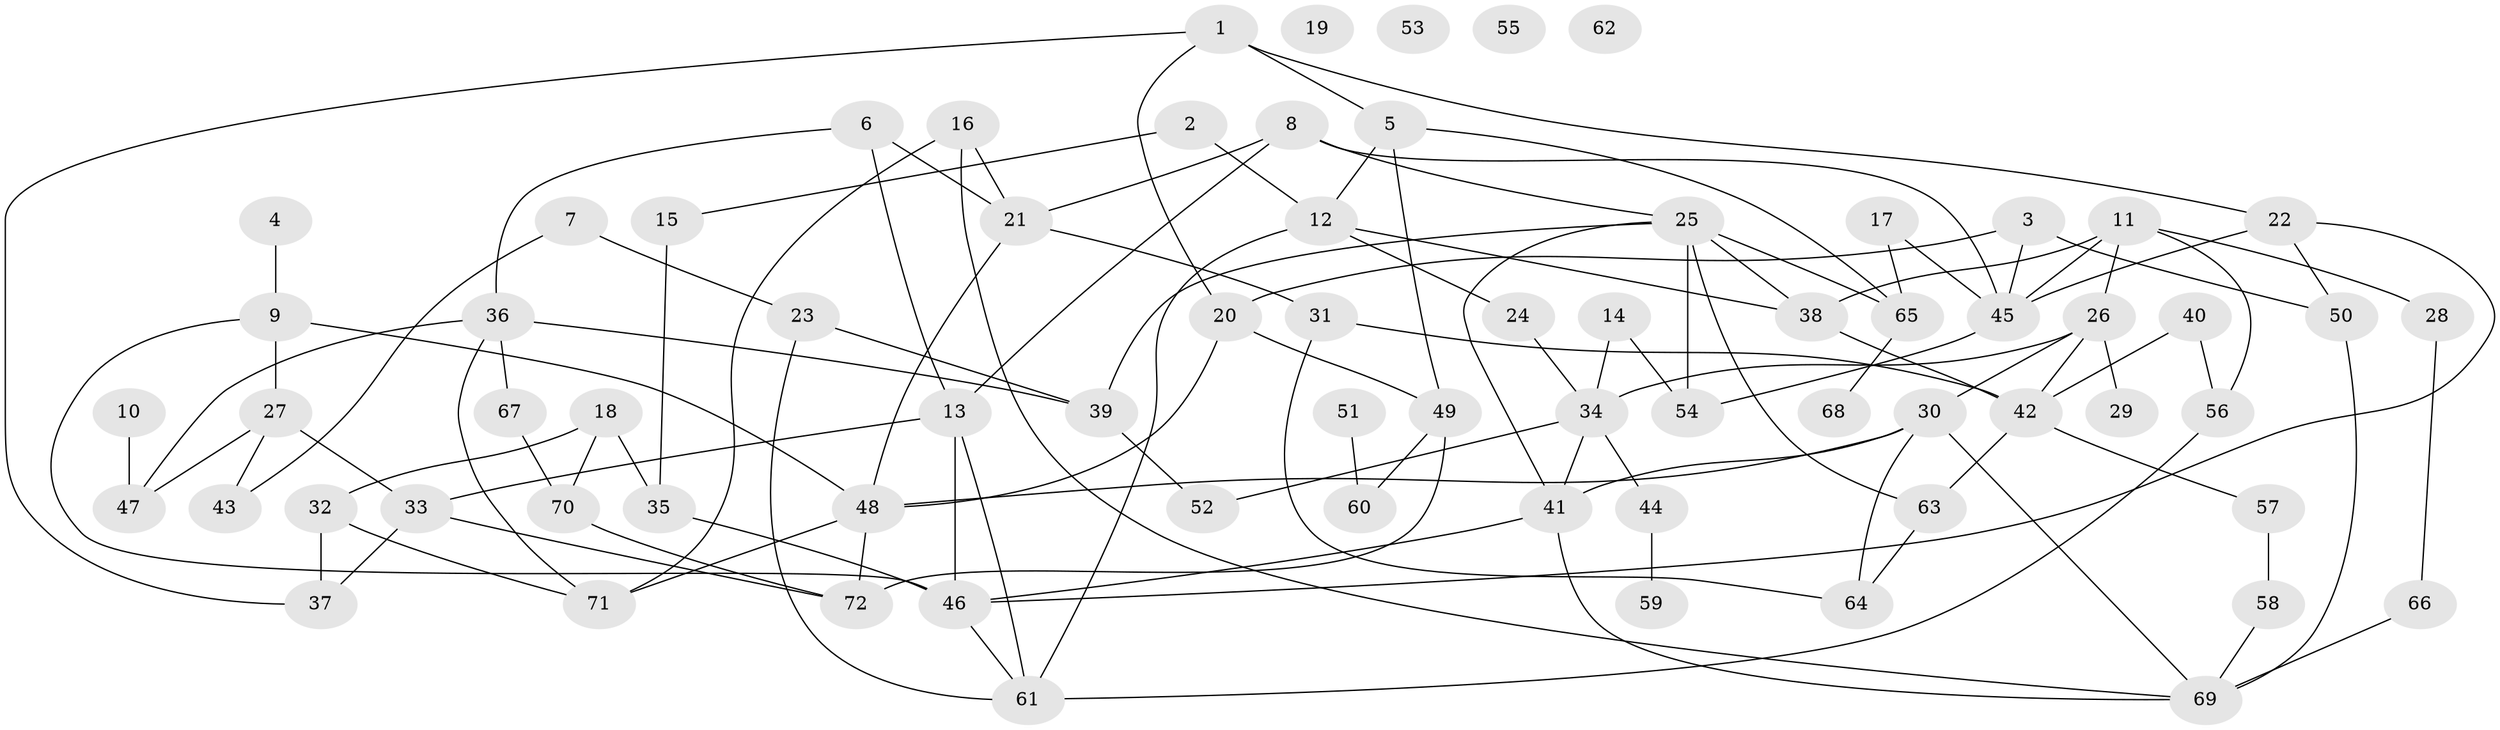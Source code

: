 // Generated by graph-tools (version 1.1) at 2025/25/03/09/25 03:25:14]
// undirected, 72 vertices, 115 edges
graph export_dot {
graph [start="1"]
  node [color=gray90,style=filled];
  1;
  2;
  3;
  4;
  5;
  6;
  7;
  8;
  9;
  10;
  11;
  12;
  13;
  14;
  15;
  16;
  17;
  18;
  19;
  20;
  21;
  22;
  23;
  24;
  25;
  26;
  27;
  28;
  29;
  30;
  31;
  32;
  33;
  34;
  35;
  36;
  37;
  38;
  39;
  40;
  41;
  42;
  43;
  44;
  45;
  46;
  47;
  48;
  49;
  50;
  51;
  52;
  53;
  54;
  55;
  56;
  57;
  58;
  59;
  60;
  61;
  62;
  63;
  64;
  65;
  66;
  67;
  68;
  69;
  70;
  71;
  72;
  1 -- 5;
  1 -- 20;
  1 -- 22;
  1 -- 37;
  2 -- 12;
  2 -- 15;
  3 -- 20;
  3 -- 45;
  3 -- 50;
  4 -- 9;
  5 -- 12;
  5 -- 49;
  5 -- 65;
  6 -- 13;
  6 -- 21;
  6 -- 36;
  7 -- 23;
  7 -- 43;
  8 -- 13;
  8 -- 21;
  8 -- 25;
  8 -- 45;
  9 -- 27;
  9 -- 46;
  9 -- 48;
  10 -- 47;
  11 -- 26;
  11 -- 28;
  11 -- 38;
  11 -- 45;
  11 -- 56;
  12 -- 24;
  12 -- 38;
  12 -- 61;
  13 -- 33;
  13 -- 46;
  13 -- 61;
  14 -- 34;
  14 -- 54;
  15 -- 35;
  16 -- 21;
  16 -- 69;
  16 -- 71;
  17 -- 45;
  17 -- 65;
  18 -- 32;
  18 -- 35;
  18 -- 70;
  20 -- 48;
  20 -- 49;
  21 -- 31;
  21 -- 48;
  22 -- 45;
  22 -- 46;
  22 -- 50;
  23 -- 39;
  23 -- 61;
  24 -- 34;
  25 -- 38;
  25 -- 39;
  25 -- 41;
  25 -- 54;
  25 -- 63;
  25 -- 65;
  26 -- 29;
  26 -- 30;
  26 -- 34;
  26 -- 42;
  27 -- 33;
  27 -- 43;
  27 -- 47;
  28 -- 66;
  30 -- 41;
  30 -- 48;
  30 -- 64;
  30 -- 69;
  31 -- 42;
  31 -- 64;
  32 -- 37;
  32 -- 71;
  33 -- 37;
  33 -- 72;
  34 -- 41;
  34 -- 44;
  34 -- 52;
  35 -- 46;
  36 -- 39;
  36 -- 47;
  36 -- 67;
  36 -- 71;
  38 -- 42;
  39 -- 52;
  40 -- 42;
  40 -- 56;
  41 -- 46;
  41 -- 69;
  42 -- 57;
  42 -- 63;
  44 -- 59;
  45 -- 54;
  46 -- 61;
  48 -- 71;
  48 -- 72;
  49 -- 60;
  49 -- 72;
  50 -- 69;
  51 -- 60;
  56 -- 61;
  57 -- 58;
  58 -- 69;
  63 -- 64;
  65 -- 68;
  66 -- 69;
  67 -- 70;
  70 -- 72;
}
